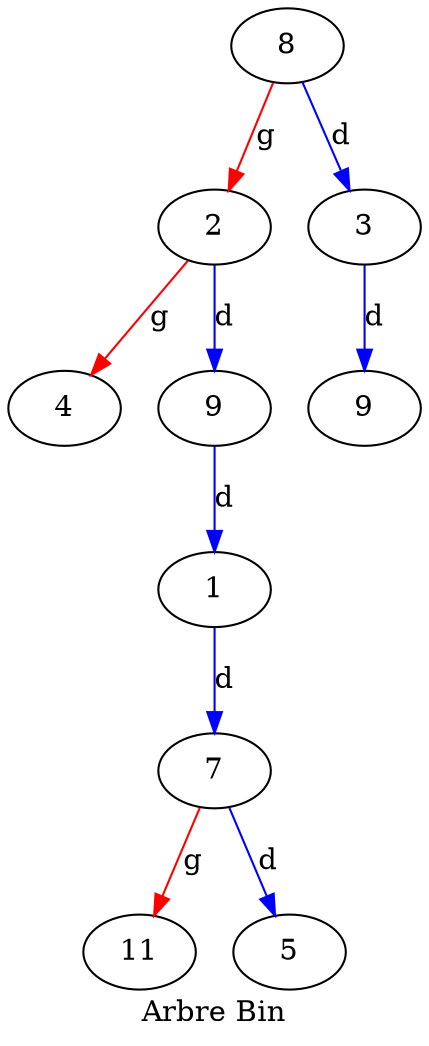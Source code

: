 digraph G { label = "Arbre Bin" 
16915936 [label="8" ] ;
16915936 -> 16915904 [color="red",label="g" ] ;
16915904 [label="2" ] ;
16915904 -> 16915872 [color="red",label="g" ] ;
16915872 [label="4" ] ;
16915904 -> 16915840 [color="blue",label="d" ] ;
16915840 [label="9" ] ;
16915840 -> 16915808 [color="blue",label="d" ] ;
16915808 [label="1" ] ;
16915808 -> 16915776 [color="blue",label="d" ] ;
16915776 [label="7" ] ;
16915776 -> 16915744 [color="red",label="g" ] ;
16915744 [label="11" ] ;
16915776 -> 16915712 [color="blue",label="d" ] ;
16915712 [label="5" ] ;
16915936 -> 16915680 [color="blue",label="d" ] ;
16915680 [label="3" ] ;
16915680 -> 16915648 [color="blue",label="d" ] ;
16915648 [label="9" ] ;

 }
